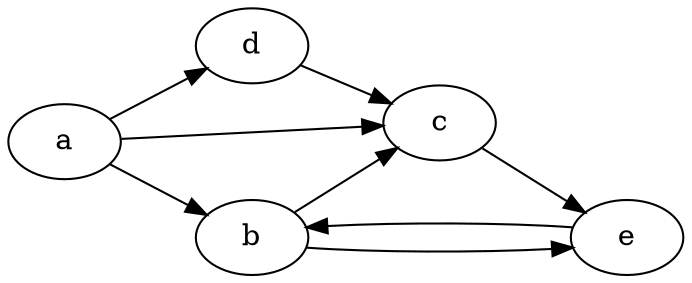 digraph graphname{
	rankdir=LR;
    a -> b;
    a -> d;
    d -> c;
    b -> c;
    b -> e;
    e -> b;
    a -> c;
    c -> e;

}

